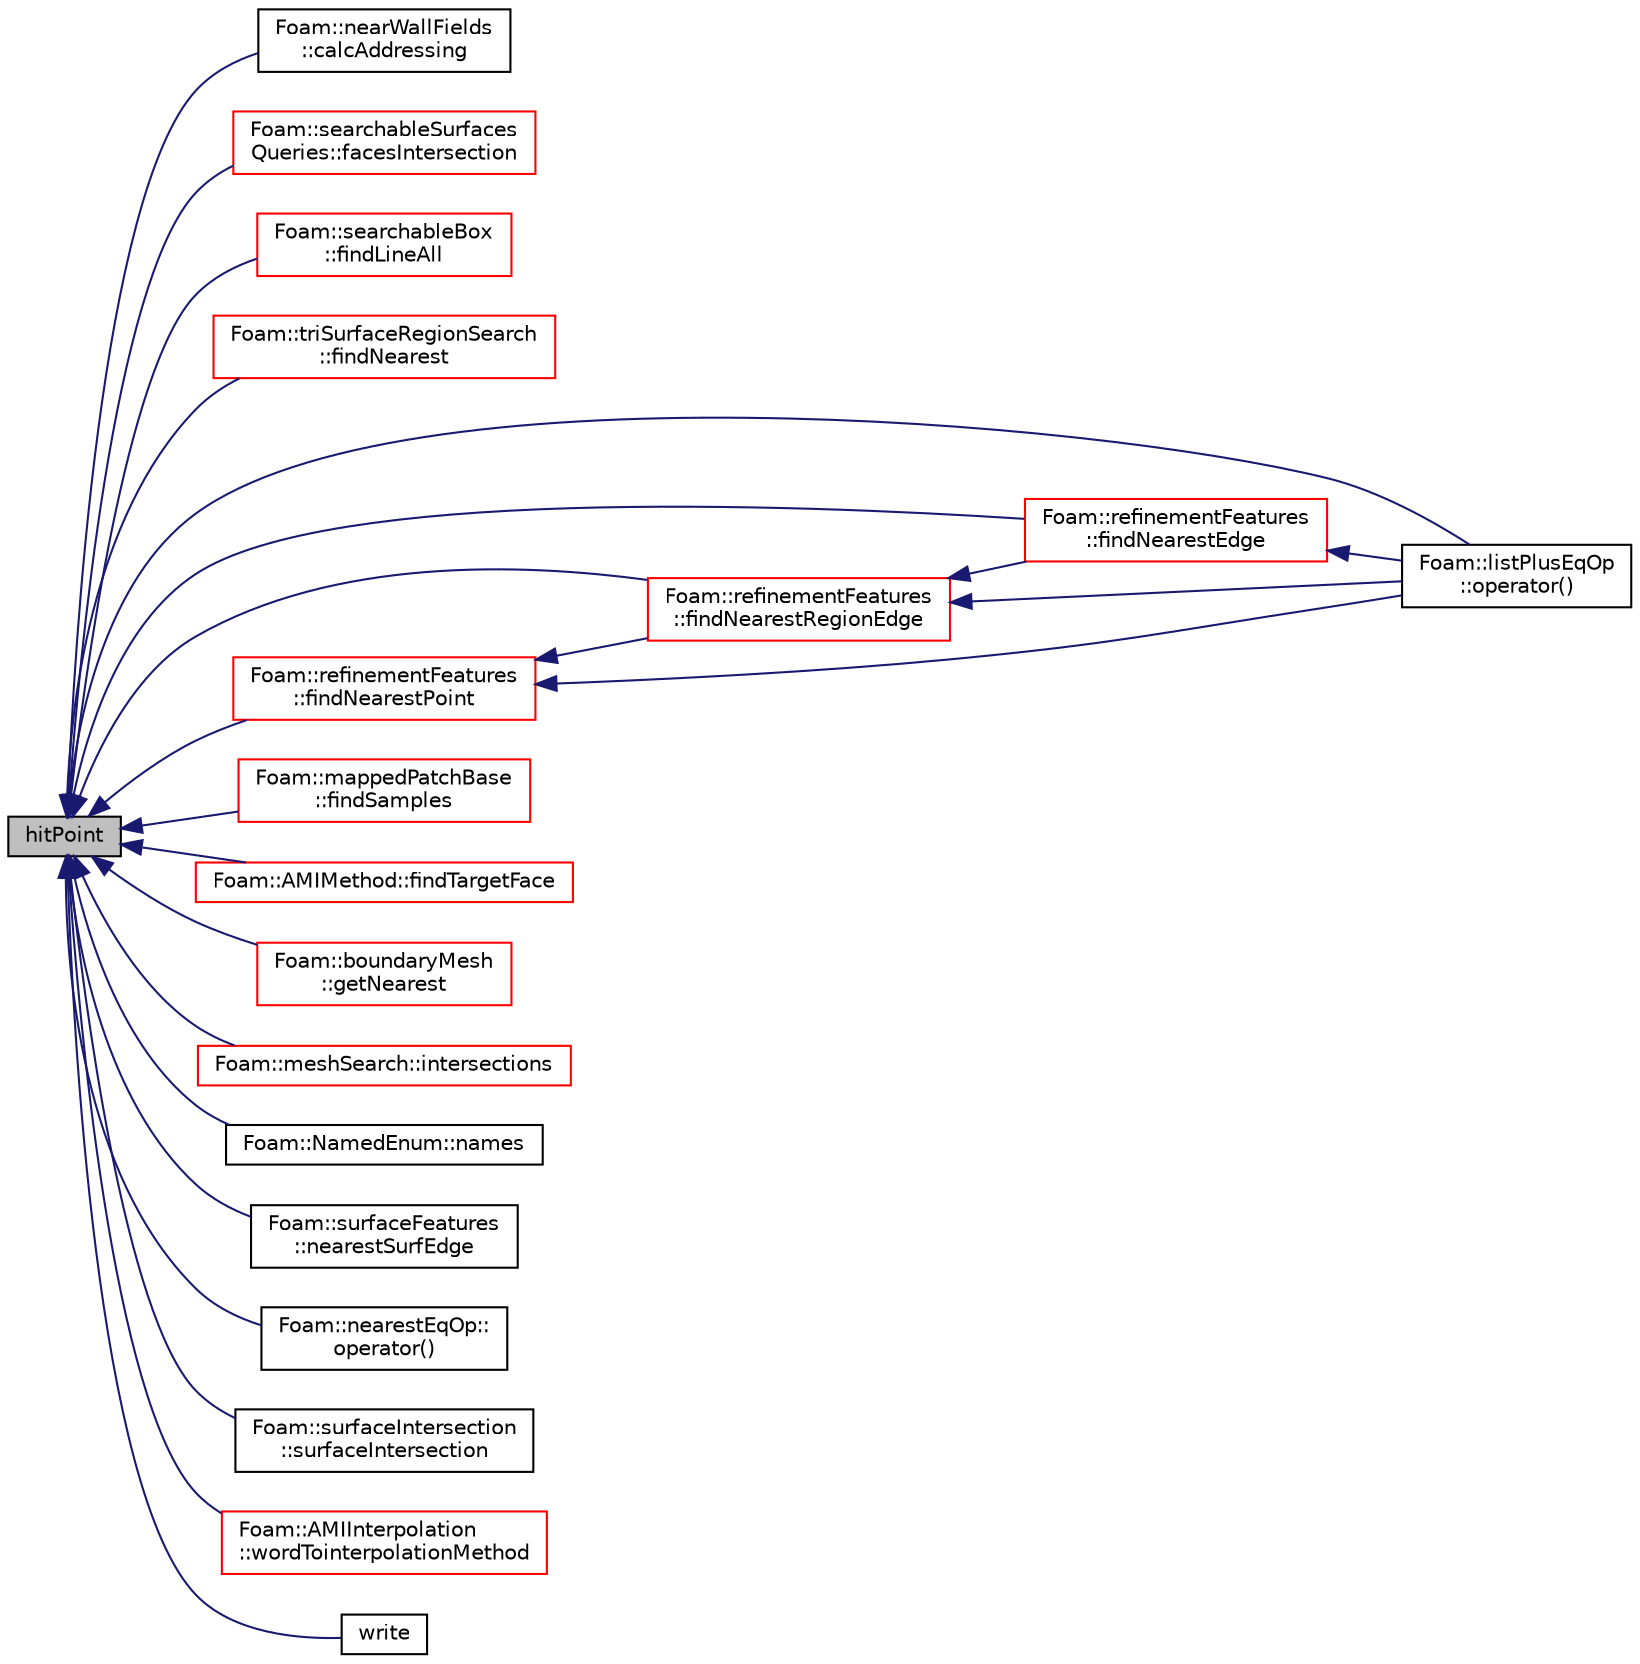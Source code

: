 digraph "hitPoint"
{
  bgcolor="transparent";
  edge [fontname="Helvetica",fontsize="10",labelfontname="Helvetica",labelfontsize="10"];
  node [fontname="Helvetica",fontsize="10",shape=record];
  rankdir="LR";
  Node1 [label="hitPoint",height=0.2,width=0.4,color="black", fillcolor="grey75", style="filled", fontcolor="black"];
  Node1 -> Node2 [dir="back",color="midnightblue",fontsize="10",style="solid",fontname="Helvetica"];
  Node2 [label="Foam::nearWallFields\l::calcAddressing",height=0.2,width=0.4,color="black",URL="$a01610.html#a7097a017d4eac4116d58a3cdbf507891",tooltip="Calculate addressing from cells back to patch faces. "];
  Node1 -> Node3 [dir="back",color="midnightblue",fontsize="10",style="solid",fontname="Helvetica"];
  Node3 [label="Foam::searchableSurfaces\lQueries::facesIntersection",height=0.2,width=0.4,color="red",URL="$a02323.html#acb9d482795efa8a31d55d0234edd47db",tooltip="Calculate point which is on a set of surfaces. WIP. "];
  Node1 -> Node4 [dir="back",color="midnightblue",fontsize="10",style="solid",fontname="Helvetica"];
  Node4 [label="Foam::searchableBox\l::findLineAll",height=0.2,width=0.4,color="red",URL="$a02309.html#a22df1d4ae0772ff535fd44a86742d198",tooltip="Get all intersections in order from start to end. "];
  Node1 -> Node5 [dir="back",color="midnightblue",fontsize="10",style="solid",fontname="Helvetica"];
  Node5 [label="Foam::triSurfaceRegionSearch\l::findNearest",height=0.2,width=0.4,color="red",URL="$a02762.html#a69bcd34d73a8f4c3073df951738cfc2a",tooltip="Find the nearest point on the surface out of the regions. "];
  Node1 -> Node6 [dir="back",color="midnightblue",fontsize="10",style="solid",fontname="Helvetica"];
  Node6 [label="Foam::refinementFeatures\l::findNearestEdge",height=0.2,width=0.4,color="red",URL="$a02152.html#a54a38a30d12368aeb05534de2e216f3d",tooltip="Find nearest point on nearest feature edge. Sets: "];
  Node6 -> Node7 [dir="back",color="midnightblue",fontsize="10",style="solid",fontname="Helvetica"];
  Node7 [label="Foam::listPlusEqOp\l::operator()",height=0.2,width=0.4,color="black",URL="$a01391.html#ae4420a9fd791f5ab9ebad1a3150ba899"];
  Node1 -> Node8 [dir="back",color="midnightblue",fontsize="10",style="solid",fontname="Helvetica"];
  Node8 [label="Foam::refinementFeatures\l::findNearestPoint",height=0.2,width=0.4,color="red",URL="$a02152.html#af325395e896cf5a85e7d72a0c8c34735",tooltip="Find nearest feature point. Sets: "];
  Node8 -> Node9 [dir="back",color="midnightblue",fontsize="10",style="solid",fontname="Helvetica"];
  Node9 [label="Foam::refinementFeatures\l::findNearestRegionEdge",height=0.2,width=0.4,color="red",URL="$a02152.html#a3c1594dfe7daf51065b42d9a71f2305d",tooltip="Find nearest point on nearest region edge. Sets: "];
  Node9 -> Node6 [dir="back",color="midnightblue",fontsize="10",style="solid",fontname="Helvetica"];
  Node9 -> Node7 [dir="back",color="midnightblue",fontsize="10",style="solid",fontname="Helvetica"];
  Node8 -> Node7 [dir="back",color="midnightblue",fontsize="10",style="solid",fontname="Helvetica"];
  Node1 -> Node9 [dir="back",color="midnightblue",fontsize="10",style="solid",fontname="Helvetica"];
  Node1 -> Node10 [dir="back",color="midnightblue",fontsize="10",style="solid",fontname="Helvetica"];
  Node10 [label="Foam::mappedPatchBase\l::findSamples",height=0.2,width=0.4,color="red",URL="$a01445.html#af1dadf58aa8d06f7448d1859188f909d",tooltip="Find cells/faces containing samples. "];
  Node1 -> Node11 [dir="back",color="midnightblue",fontsize="10",style="solid",fontname="Helvetica"];
  Node11 [label="Foam::AMIMethod::findTargetFace",height=0.2,width=0.4,color="red",URL="$a00049.html#ab992758354ced7085f77d7d2f01e2741",tooltip="Find face on target patch that overlaps source face. "];
  Node1 -> Node12 [dir="back",color="midnightblue",fontsize="10",style="solid",fontname="Helvetica"];
  Node12 [label="Foam::boundaryMesh\l::getNearest",height=0.2,width=0.4,color="red",URL="$a00150.html#afc0c1d142df9fc42e5efffdf1f144d3a",tooltip="Get bMesh index of nearest face for every boundary face in. "];
  Node1 -> Node13 [dir="back",color="midnightblue",fontsize="10",style="solid",fontname="Helvetica"];
  Node13 [label="Foam::meshSearch::intersections",height=0.2,width=0.4,color="red",URL="$a01499.html#ac8bf48d32d0edf70564b549a79c0deac",tooltip="Find all intersections of boundary within segment pStart .. pEnd. "];
  Node1 -> Node14 [dir="back",color="midnightblue",fontsize="10",style="solid",fontname="Helvetica"];
  Node14 [label="Foam::NamedEnum::names",height=0.2,width=0.4,color="black",URL="$a01597.html#a7350da3a0edd92cd11e6c479c9967dc8"];
  Node1 -> Node15 [dir="back",color="midnightblue",fontsize="10",style="solid",fontname="Helvetica"];
  Node15 [label="Foam::surfaceFeatures\l::nearestSurfEdge",height=0.2,width=0.4,color="black",URL="$a02547.html#a2f41ee3f33384b2cf74f2485b7d03df9",tooltip="Find nearest surface edge (out of selectedEdges) for each. "];
  Node1 -> Node7 [dir="back",color="midnightblue",fontsize="10",style="solid",fontname="Helvetica"];
  Node1 -> Node16 [dir="back",color="midnightblue",fontsize="10",style="solid",fontname="Helvetica"];
  Node16 [label="Foam::nearestEqOp::\loperator()",height=0.2,width=0.4,color="black",URL="$a01604.html#aca31c134b06f127a240af78f11932306"];
  Node1 -> Node17 [dir="back",color="midnightblue",fontsize="10",style="solid",fontname="Helvetica"];
  Node17 [label="Foam::surfaceIntersection\l::surfaceIntersection",height=0.2,width=0.4,color="black",URL="$a02554.html#a18e6a04334661f9c57af4d5b5b702b68",tooltip="Construct from precalculated intersection information. "];
  Node1 -> Node18 [dir="back",color="midnightblue",fontsize="10",style="solid",fontname="Helvetica"];
  Node18 [label="Foam::AMIInterpolation\l::wordTointerpolationMethod",height=0.2,width=0.4,color="red",URL="$a00048.html#a60e3ed16ffdfe716b129e1e10820c506",tooltip="Convert word to interpolationMethod. "];
  Node1 -> Node19 [dir="back",color="midnightblue",fontsize="10",style="solid",fontname="Helvetica"];
  Node19 [label="write",height=0.2,width=0.4,color="black",URL="$a01917.html#abc3cd62ff33f4830f9e4cfceed468856"];
}
